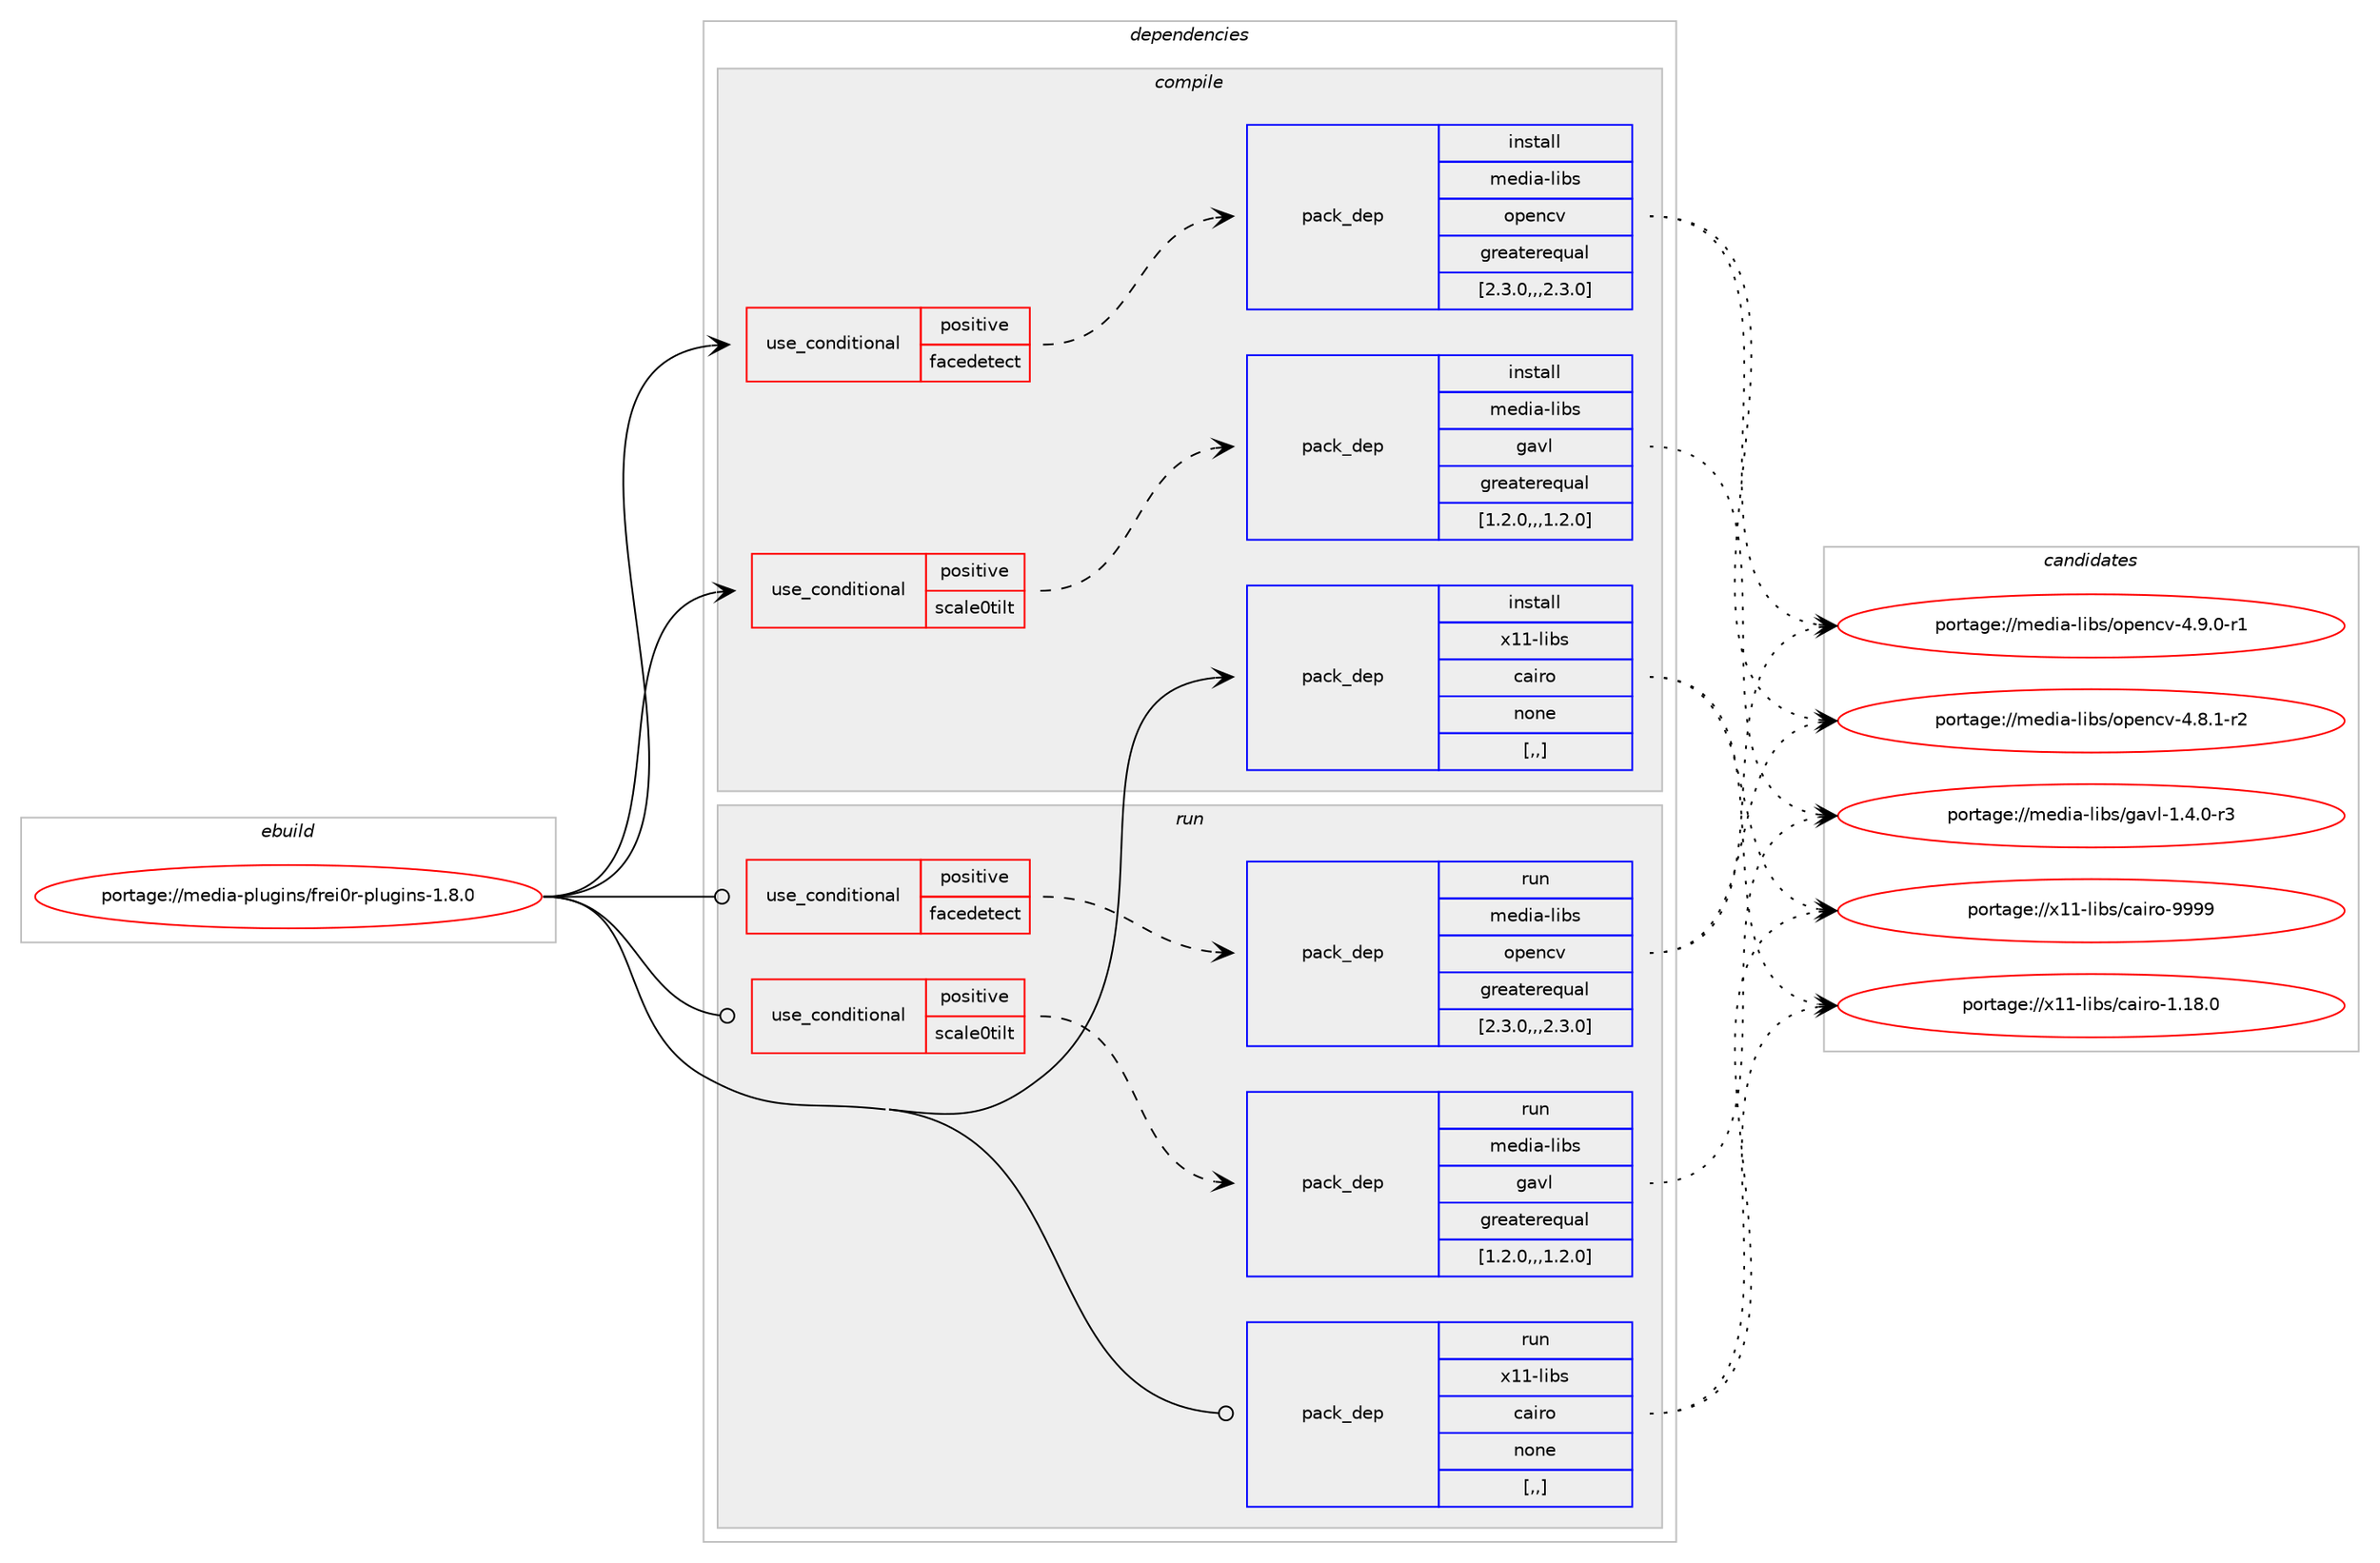 digraph prolog {

# *************
# Graph options
# *************

newrank=true;
concentrate=true;
compound=true;
graph [rankdir=LR,fontname=Helvetica,fontsize=10,ranksep=1.5];#, ranksep=2.5, nodesep=0.2];
edge  [arrowhead=vee];
node  [fontname=Helvetica,fontsize=10];

# **********
# The ebuild
# **********

subgraph cluster_leftcol {
color=gray;
label=<<i>ebuild</i>>;
id [label="portage://media-plugins/frei0r-plugins-1.8.0", color=red, width=4, href="../media-plugins/frei0r-plugins-1.8.0.svg"];
}

# ****************
# The dependencies
# ****************

subgraph cluster_midcol {
color=gray;
label=<<i>dependencies</i>>;
subgraph cluster_compile {
fillcolor="#eeeeee";
style=filled;
label=<<i>compile</i>>;
subgraph cond78238 {
dependency307284 [label=<<TABLE BORDER="0" CELLBORDER="1" CELLSPACING="0" CELLPADDING="4"><TR><TD ROWSPAN="3" CELLPADDING="10">use_conditional</TD></TR><TR><TD>positive</TD></TR><TR><TD>facedetect</TD></TR></TABLE>>, shape=none, color=red];
subgraph pack226663 {
dependency307285 [label=<<TABLE BORDER="0" CELLBORDER="1" CELLSPACING="0" CELLPADDING="4" WIDTH="220"><TR><TD ROWSPAN="6" CELLPADDING="30">pack_dep</TD></TR><TR><TD WIDTH="110">install</TD></TR><TR><TD>media-libs</TD></TR><TR><TD>opencv</TD></TR><TR><TD>greaterequal</TD></TR><TR><TD>[2.3.0,,,2.3.0]</TD></TR></TABLE>>, shape=none, color=blue];
}
dependency307284:e -> dependency307285:w [weight=20,style="dashed",arrowhead="vee"];
}
id:e -> dependency307284:w [weight=20,style="solid",arrowhead="vee"];
subgraph cond78239 {
dependency307286 [label=<<TABLE BORDER="0" CELLBORDER="1" CELLSPACING="0" CELLPADDING="4"><TR><TD ROWSPAN="3" CELLPADDING="10">use_conditional</TD></TR><TR><TD>positive</TD></TR><TR><TD>scale0tilt</TD></TR></TABLE>>, shape=none, color=red];
subgraph pack226664 {
dependency307287 [label=<<TABLE BORDER="0" CELLBORDER="1" CELLSPACING="0" CELLPADDING="4" WIDTH="220"><TR><TD ROWSPAN="6" CELLPADDING="30">pack_dep</TD></TR><TR><TD WIDTH="110">install</TD></TR><TR><TD>media-libs</TD></TR><TR><TD>gavl</TD></TR><TR><TD>greaterequal</TD></TR><TR><TD>[1.2.0,,,1.2.0]</TD></TR></TABLE>>, shape=none, color=blue];
}
dependency307286:e -> dependency307287:w [weight=20,style="dashed",arrowhead="vee"];
}
id:e -> dependency307286:w [weight=20,style="solid",arrowhead="vee"];
subgraph pack226665 {
dependency307288 [label=<<TABLE BORDER="0" CELLBORDER="1" CELLSPACING="0" CELLPADDING="4" WIDTH="220"><TR><TD ROWSPAN="6" CELLPADDING="30">pack_dep</TD></TR><TR><TD WIDTH="110">install</TD></TR><TR><TD>x11-libs</TD></TR><TR><TD>cairo</TD></TR><TR><TD>none</TD></TR><TR><TD>[,,]</TD></TR></TABLE>>, shape=none, color=blue];
}
id:e -> dependency307288:w [weight=20,style="solid",arrowhead="vee"];
}
subgraph cluster_compileandrun {
fillcolor="#eeeeee";
style=filled;
label=<<i>compile and run</i>>;
}
subgraph cluster_run {
fillcolor="#eeeeee";
style=filled;
label=<<i>run</i>>;
subgraph cond78240 {
dependency307289 [label=<<TABLE BORDER="0" CELLBORDER="1" CELLSPACING="0" CELLPADDING="4"><TR><TD ROWSPAN="3" CELLPADDING="10">use_conditional</TD></TR><TR><TD>positive</TD></TR><TR><TD>facedetect</TD></TR></TABLE>>, shape=none, color=red];
subgraph pack226666 {
dependency307290 [label=<<TABLE BORDER="0" CELLBORDER="1" CELLSPACING="0" CELLPADDING="4" WIDTH="220"><TR><TD ROWSPAN="6" CELLPADDING="30">pack_dep</TD></TR><TR><TD WIDTH="110">run</TD></TR><TR><TD>media-libs</TD></TR><TR><TD>opencv</TD></TR><TR><TD>greaterequal</TD></TR><TR><TD>[2.3.0,,,2.3.0]</TD></TR></TABLE>>, shape=none, color=blue];
}
dependency307289:e -> dependency307290:w [weight=20,style="dashed",arrowhead="vee"];
}
id:e -> dependency307289:w [weight=20,style="solid",arrowhead="odot"];
subgraph cond78241 {
dependency307291 [label=<<TABLE BORDER="0" CELLBORDER="1" CELLSPACING="0" CELLPADDING="4"><TR><TD ROWSPAN="3" CELLPADDING="10">use_conditional</TD></TR><TR><TD>positive</TD></TR><TR><TD>scale0tilt</TD></TR></TABLE>>, shape=none, color=red];
subgraph pack226667 {
dependency307292 [label=<<TABLE BORDER="0" CELLBORDER="1" CELLSPACING="0" CELLPADDING="4" WIDTH="220"><TR><TD ROWSPAN="6" CELLPADDING="30">pack_dep</TD></TR><TR><TD WIDTH="110">run</TD></TR><TR><TD>media-libs</TD></TR><TR><TD>gavl</TD></TR><TR><TD>greaterequal</TD></TR><TR><TD>[1.2.0,,,1.2.0]</TD></TR></TABLE>>, shape=none, color=blue];
}
dependency307291:e -> dependency307292:w [weight=20,style="dashed",arrowhead="vee"];
}
id:e -> dependency307291:w [weight=20,style="solid",arrowhead="odot"];
subgraph pack226668 {
dependency307293 [label=<<TABLE BORDER="0" CELLBORDER="1" CELLSPACING="0" CELLPADDING="4" WIDTH="220"><TR><TD ROWSPAN="6" CELLPADDING="30">pack_dep</TD></TR><TR><TD WIDTH="110">run</TD></TR><TR><TD>x11-libs</TD></TR><TR><TD>cairo</TD></TR><TR><TD>none</TD></TR><TR><TD>[,,]</TD></TR></TABLE>>, shape=none, color=blue];
}
id:e -> dependency307293:w [weight=20,style="solid",arrowhead="odot"];
}
}

# **************
# The candidates
# **************

subgraph cluster_choices {
rank=same;
color=gray;
label=<<i>candidates</i>>;

subgraph choice226663 {
color=black;
nodesep=1;
choice10910110010597451081059811547111112101110991184552465746484511449 [label="portage://media-libs/opencv-4.9.0-r1", color=red, width=4,href="../media-libs/opencv-4.9.0-r1.svg"];
choice10910110010597451081059811547111112101110991184552465646494511450 [label="portage://media-libs/opencv-4.8.1-r2", color=red, width=4,href="../media-libs/opencv-4.8.1-r2.svg"];
dependency307285:e -> choice10910110010597451081059811547111112101110991184552465746484511449:w [style=dotted,weight="100"];
dependency307285:e -> choice10910110010597451081059811547111112101110991184552465646494511450:w [style=dotted,weight="100"];
}
subgraph choice226664 {
color=black;
nodesep=1;
choice10910110010597451081059811547103971181084549465246484511451 [label="portage://media-libs/gavl-1.4.0-r3", color=red, width=4,href="../media-libs/gavl-1.4.0-r3.svg"];
dependency307287:e -> choice10910110010597451081059811547103971181084549465246484511451:w [style=dotted,weight="100"];
}
subgraph choice226665 {
color=black;
nodesep=1;
choice120494945108105981154799971051141114557575757 [label="portage://x11-libs/cairo-9999", color=red, width=4,href="../x11-libs/cairo-9999.svg"];
choice1204949451081059811547999710511411145494649564648 [label="portage://x11-libs/cairo-1.18.0", color=red, width=4,href="../x11-libs/cairo-1.18.0.svg"];
dependency307288:e -> choice120494945108105981154799971051141114557575757:w [style=dotted,weight="100"];
dependency307288:e -> choice1204949451081059811547999710511411145494649564648:w [style=dotted,weight="100"];
}
subgraph choice226666 {
color=black;
nodesep=1;
choice10910110010597451081059811547111112101110991184552465746484511449 [label="portage://media-libs/opencv-4.9.0-r1", color=red, width=4,href="../media-libs/opencv-4.9.0-r1.svg"];
choice10910110010597451081059811547111112101110991184552465646494511450 [label="portage://media-libs/opencv-4.8.1-r2", color=red, width=4,href="../media-libs/opencv-4.8.1-r2.svg"];
dependency307290:e -> choice10910110010597451081059811547111112101110991184552465746484511449:w [style=dotted,weight="100"];
dependency307290:e -> choice10910110010597451081059811547111112101110991184552465646494511450:w [style=dotted,weight="100"];
}
subgraph choice226667 {
color=black;
nodesep=1;
choice10910110010597451081059811547103971181084549465246484511451 [label="portage://media-libs/gavl-1.4.0-r3", color=red, width=4,href="../media-libs/gavl-1.4.0-r3.svg"];
dependency307292:e -> choice10910110010597451081059811547103971181084549465246484511451:w [style=dotted,weight="100"];
}
subgraph choice226668 {
color=black;
nodesep=1;
choice120494945108105981154799971051141114557575757 [label="portage://x11-libs/cairo-9999", color=red, width=4,href="../x11-libs/cairo-9999.svg"];
choice1204949451081059811547999710511411145494649564648 [label="portage://x11-libs/cairo-1.18.0", color=red, width=4,href="../x11-libs/cairo-1.18.0.svg"];
dependency307293:e -> choice120494945108105981154799971051141114557575757:w [style=dotted,weight="100"];
dependency307293:e -> choice1204949451081059811547999710511411145494649564648:w [style=dotted,weight="100"];
}
}

}
